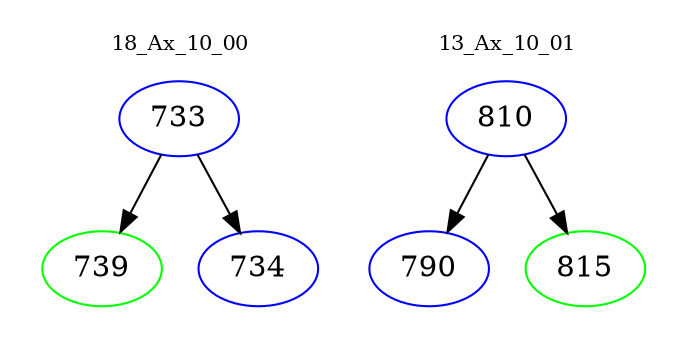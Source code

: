 digraph{
subgraph cluster_0 {
color = white
label = "18_Ax_10_00";
fontsize=10;
T0_733 [label="733", color="blue"]
T0_733 -> T0_739 [color="black"]
T0_739 [label="739", color="green"]
T0_733 -> T0_734 [color="black"]
T0_734 [label="734", color="blue"]
}
subgraph cluster_1 {
color = white
label = "13_Ax_10_01";
fontsize=10;
T1_810 [label="810", color="blue"]
T1_810 -> T1_790 [color="black"]
T1_790 [label="790", color="blue"]
T1_810 -> T1_815 [color="black"]
T1_815 [label="815", color="green"]
}
}
